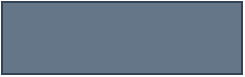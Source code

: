<mxfile>
    <diagram id="vUqJkrvA5Sr9rtb9Lqm8" name="Page-1">
        <mxGraphModel dx="820" dy="447" grid="0" gridSize="10" guides="1" tooltips="1" connect="1" arrows="1" fold="1" page="1" pageScale="1" pageWidth="827" pageHeight="1169" background="none" math="0" shadow="0">
            <root>
                <mxCell id="0"/>
                <mxCell id="1" parent="0"/>
                <mxCell id="2" value="" style="whiteSpace=wrap;html=1;fillColor=#647687;strokeColor=#314354;fontColor=#ffffff;" vertex="1" parent="1">
                    <mxGeometry x="90" y="48" width="120" height="36" as="geometry"/>
                </mxCell>
            </root>
        </mxGraphModel>
    </diagram>
</mxfile>